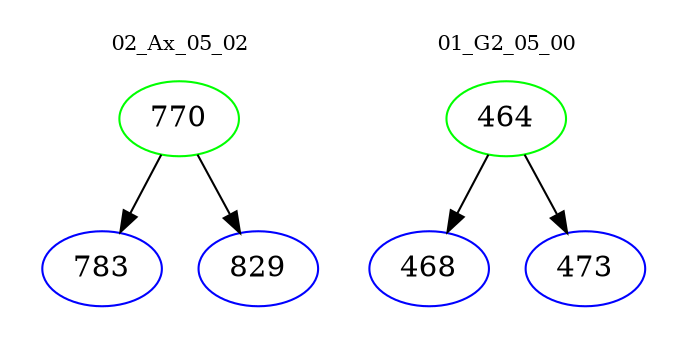 digraph{
subgraph cluster_0 {
color = white
label = "02_Ax_05_02";
fontsize=10;
T0_770 [label="770", color="green"]
T0_770 -> T0_783 [color="black"]
T0_783 [label="783", color="blue"]
T0_770 -> T0_829 [color="black"]
T0_829 [label="829", color="blue"]
}
subgraph cluster_1 {
color = white
label = "01_G2_05_00";
fontsize=10;
T1_464 [label="464", color="green"]
T1_464 -> T1_468 [color="black"]
T1_468 [label="468", color="blue"]
T1_464 -> T1_473 [color="black"]
T1_473 [label="473", color="blue"]
}
}
